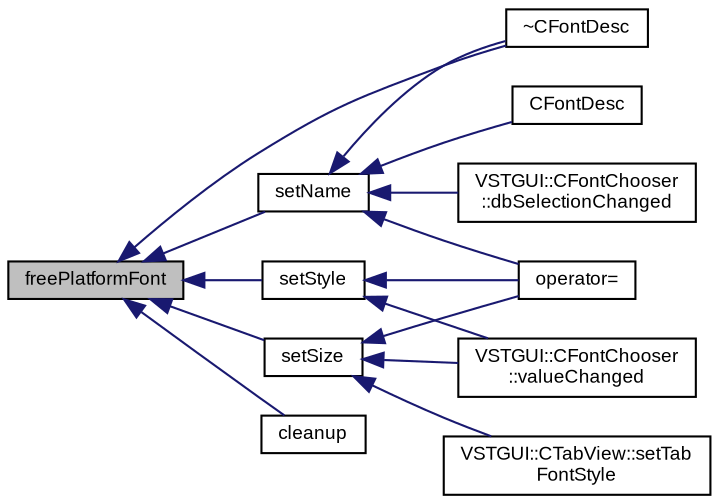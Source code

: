digraph "freePlatformFont"
{
  bgcolor="transparent";
  edge [fontname="Arial",fontsize="9",labelfontname="Arial",labelfontsize="9"];
  node [fontname="Arial",fontsize="9",shape=record];
  rankdir="LR";
  Node1 [label="freePlatformFont",height=0.2,width=0.4,color="black", fillcolor="grey75", style="filled" fontcolor="black"];
  Node1 -> Node2 [dir="back",color="midnightblue",fontsize="9",style="solid",fontname="Arial"];
  Node2 [label="~CFontDesc",height=0.2,width=0.4,color="black",URL="$class_v_s_t_g_u_i_1_1_c_font_desc.html#a83d9a9122e277d6a78a3fa056054b1b8"];
  Node1 -> Node3 [dir="back",color="midnightblue",fontsize="9",style="solid",fontname="Arial"];
  Node3 [label="setName",height=0.2,width=0.4,color="black",URL="$class_v_s_t_g_u_i_1_1_c_font_desc.html#a04bf978b047fcbf0bfa03cb052111105",tooltip="set the name of the font "];
  Node3 -> Node4 [dir="back",color="midnightblue",fontsize="9",style="solid",fontname="Arial"];
  Node4 [label="CFontDesc",height=0.2,width=0.4,color="black",URL="$class_v_s_t_g_u_i_1_1_c_font_desc.html#a04bf6441bf1630045f60ddcdb82c467f"];
  Node3 -> Node2 [dir="back",color="midnightblue",fontsize="9",style="solid",fontname="Arial"];
  Node3 -> Node5 [dir="back",color="midnightblue",fontsize="9",style="solid",fontname="Arial"];
  Node5 [label="operator=",height=0.2,width=0.4,color="black",URL="$class_v_s_t_g_u_i_1_1_c_font_desc.html#af9620c5c8b5fea506df5242bc5b8b1ea"];
  Node3 -> Node6 [dir="back",color="midnightblue",fontsize="9",style="solid",fontname="Arial"];
  Node6 [label="VSTGUI::CFontChooser\l::dbSelectionChanged",height=0.2,width=0.4,color="black",URL="$class_v_s_t_g_u_i_1_1_c_font_chooser.html#a8c01d3a1a60646c5ed48d5168c656852"];
  Node1 -> Node7 [dir="back",color="midnightblue",fontsize="9",style="solid",fontname="Arial"];
  Node7 [label="setSize",height=0.2,width=0.4,color="black",URL="$class_v_s_t_g_u_i_1_1_c_font_desc.html#a628f10b3308511e5cc29f9ed76ef8b07",tooltip="set the height of the font "];
  Node7 -> Node5 [dir="back",color="midnightblue",fontsize="9",style="solid",fontname="Arial"];
  Node7 -> Node8 [dir="back",color="midnightblue",fontsize="9",style="solid",fontname="Arial"];
  Node8 [label="VSTGUI::CFontChooser\l::valueChanged",height=0.2,width=0.4,color="black",URL="$class_v_s_t_g_u_i_1_1_c_font_chooser.html#a9e11979012090b0ff41c3f59aef6023d"];
  Node7 -> Node9 [dir="back",color="midnightblue",fontsize="9",style="solid",fontname="Arial"];
  Node9 [label="VSTGUI::CTabView::setTab\lFontStyle",height=0.2,width=0.4,color="black",URL="$class_v_s_t_g_u_i_1_1_c_tab_view.html#a66062c09de8cab0326f8374f6d2b5b2e",tooltip="call this after the tabs are added. Tabs added after this call will have the default font style..."];
  Node1 -> Node10 [dir="back",color="midnightblue",fontsize="9",style="solid",fontname="Arial"];
  Node10 [label="setStyle",height=0.2,width=0.4,color="black",URL="$class_v_s_t_g_u_i_1_1_c_font_desc.html#a921dad1b65204e0e6c501e64b83dcc02",tooltip="set the style of the font "];
  Node10 -> Node5 [dir="back",color="midnightblue",fontsize="9",style="solid",fontname="Arial"];
  Node10 -> Node8 [dir="back",color="midnightblue",fontsize="9",style="solid",fontname="Arial"];
  Node1 -> Node11 [dir="back",color="midnightblue",fontsize="9",style="solid",fontname="Arial"];
  Node11 [label="cleanup",height=0.2,width=0.4,color="black",URL="$class_v_s_t_g_u_i_1_1_c_font_desc.html#a4b66d5e31b5dc18b314c8a68163263bd"];
}

